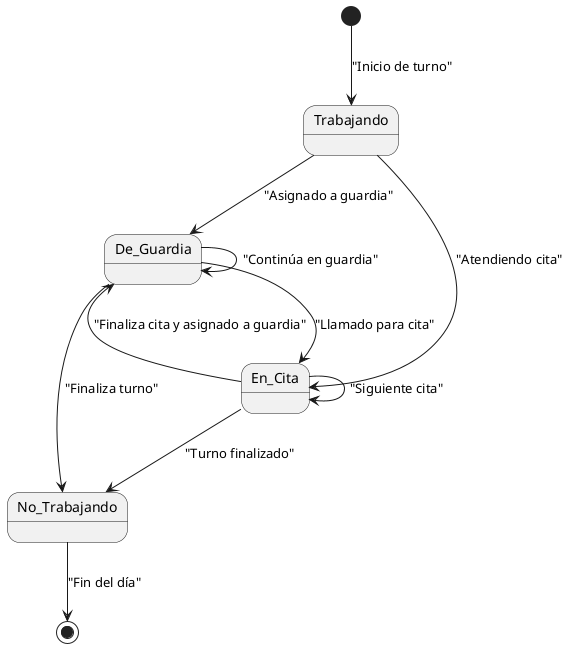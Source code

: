@startuml
[*] --> Trabajando: "Inicio de turno"

Trabajando --> De_Guardia: "Asignado a guardia"
Trabajando --> En_Cita: "Atendiendo cita"

En_Cita --> De_Guardia: "Finaliza cita y asignado a guardia"
En_Cita --> En_Cita: "Siguiente cita"

De_Guardia --> En_Cita: "Llamado para cita"
De_Guardia --> De_Guardia: "Continúa en guardia"
De_Guardia --> No_Trabajando: "Finaliza turno"

En_Cita --> No_Trabajando: "Turno finalizado"

No_Trabajando --> [*]: "Fin del día"
@enduml
